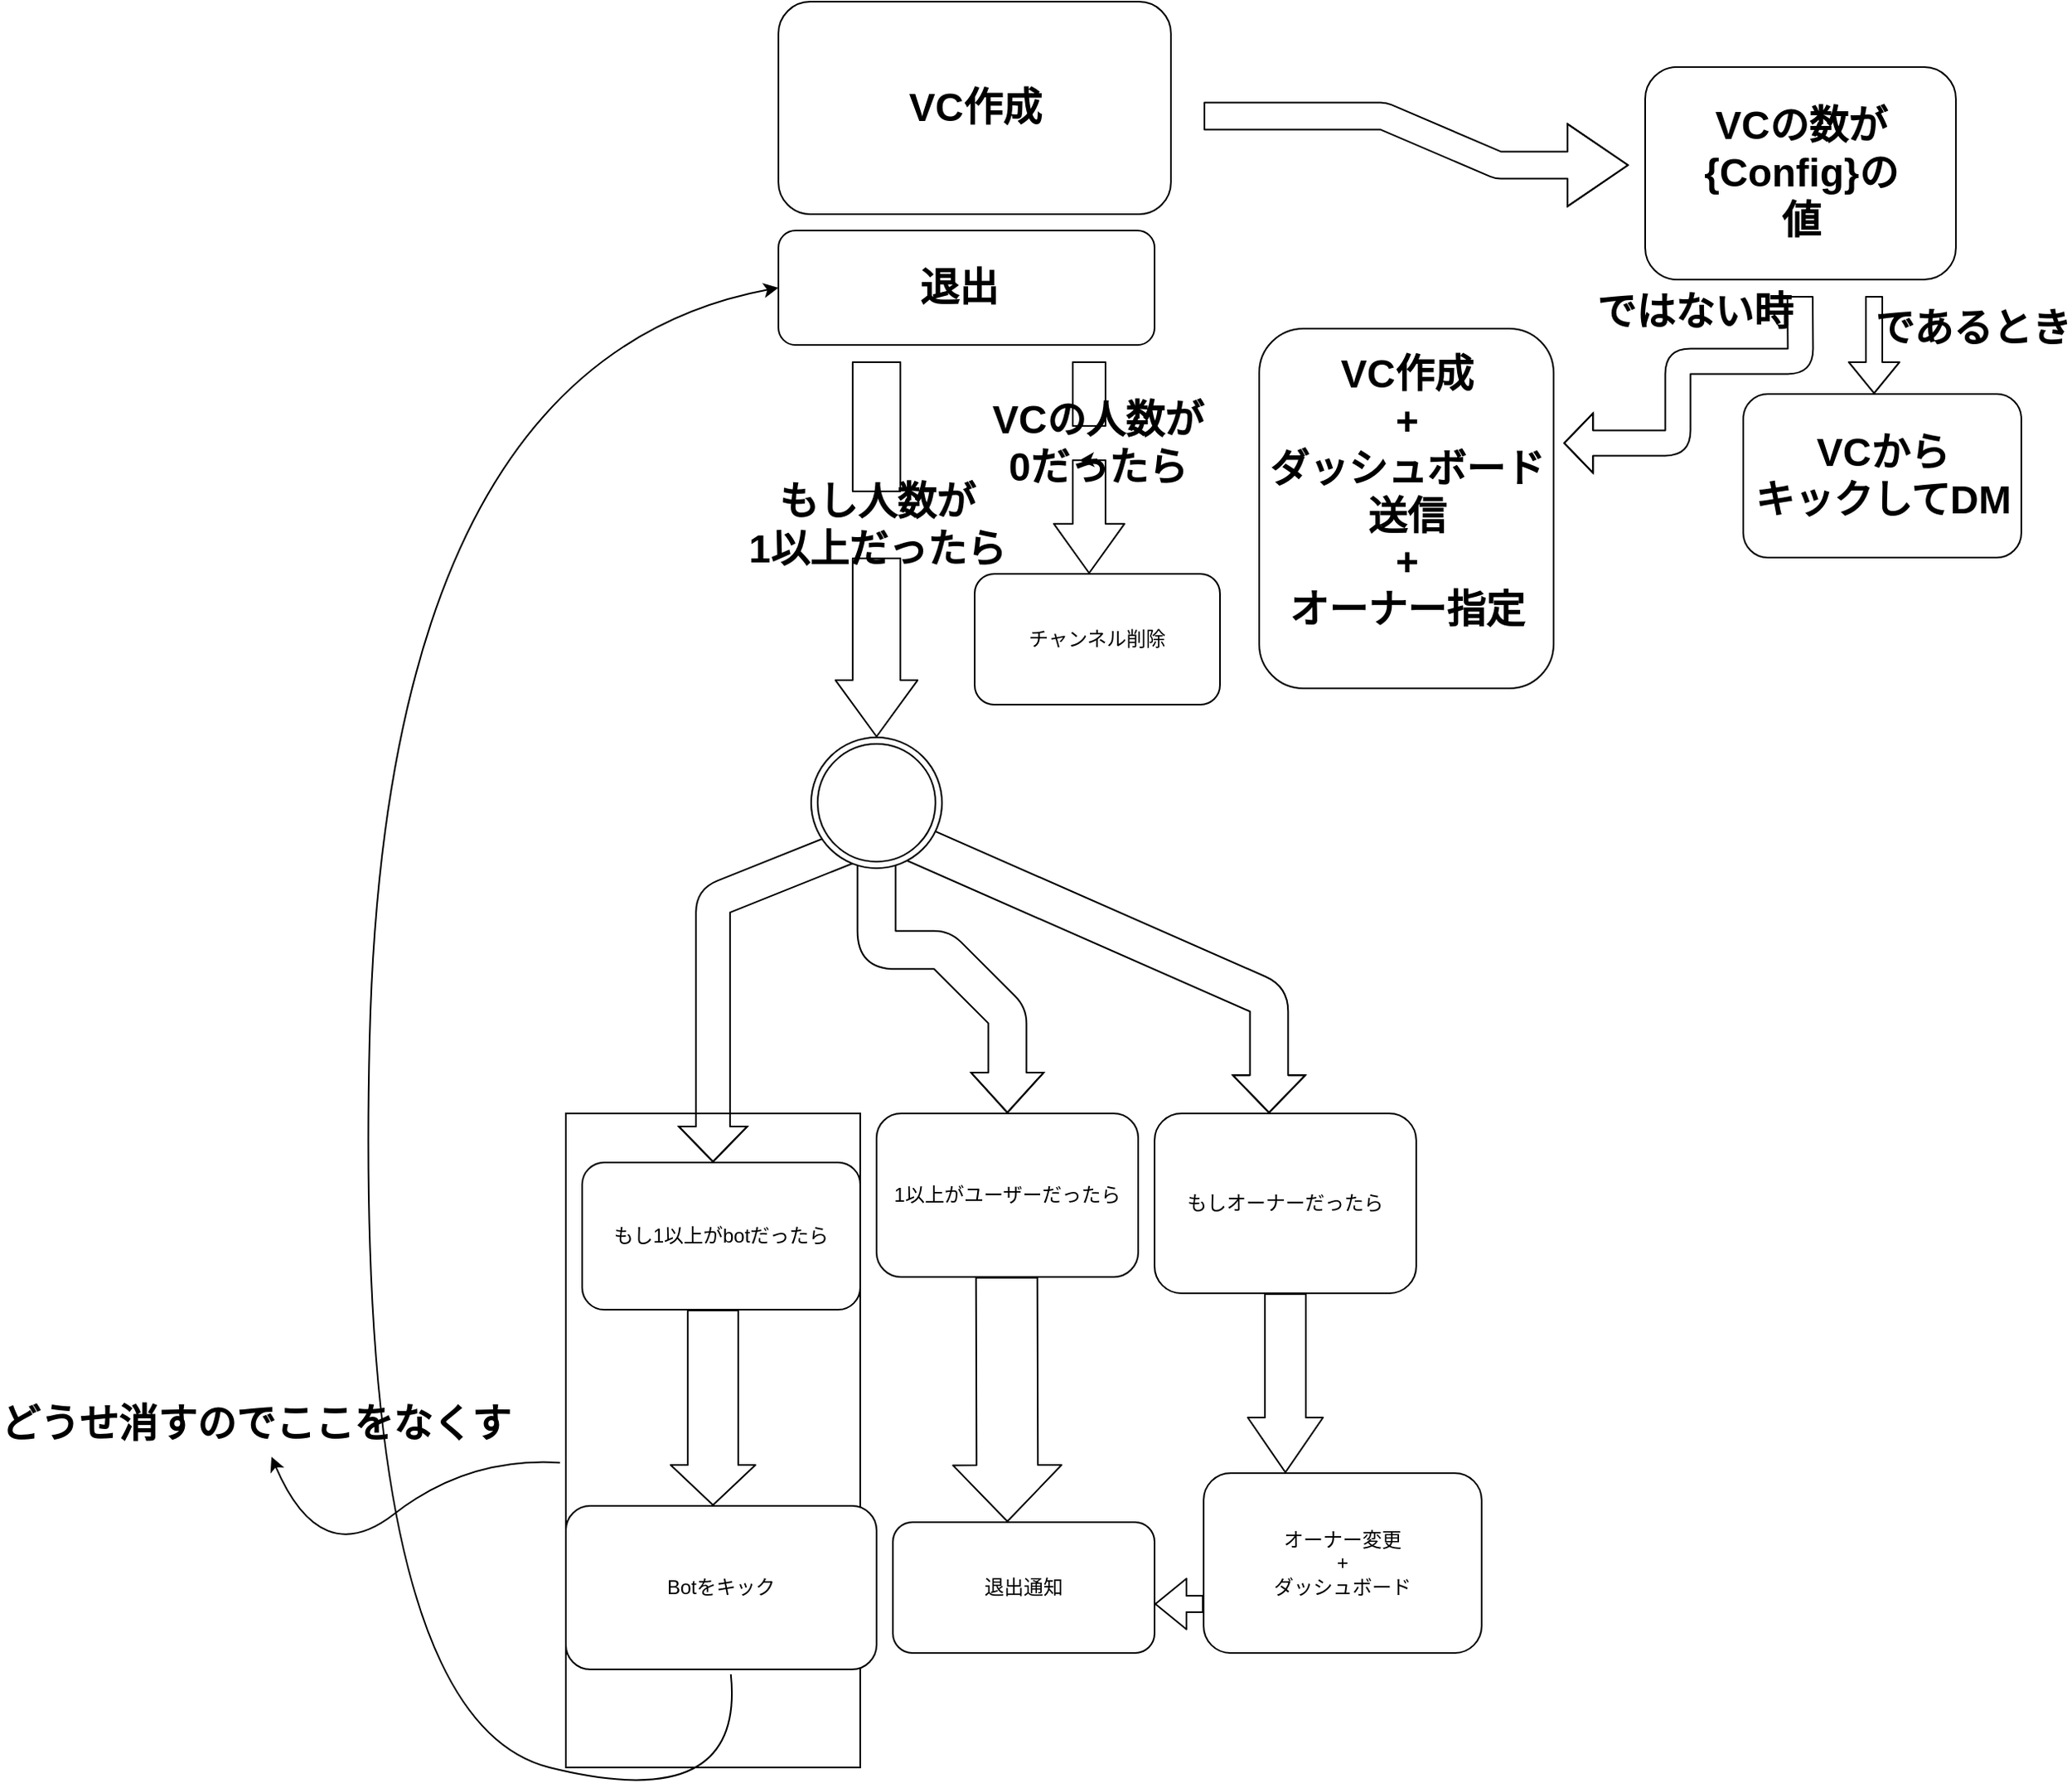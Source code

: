 <mxfile>
    <diagram id="qnEBHfTs_Ac6ON2NvuSR" name="ページ1">
        <mxGraphModel dx="2315" dy="775" grid="1" gridSize="10" guides="1" tooltips="1" connect="1" arrows="1" fold="1" page="1" pageScale="1" pageWidth="827" pageHeight="1169" math="0" shadow="0">
            <root>
                <mxCell id="0"/>
                <mxCell id="1" parent="0"/>
                <mxCell id="56" value="" style="rounded=0;whiteSpace=wrap;html=1;" parent="1" vertex="1">
                    <mxGeometry x="-100" y="710" width="180" height="400" as="geometry"/>
                </mxCell>
                <mxCell id="3" value="" style="rounded=1;whiteSpace=wrap;html=1;" parent="1" vertex="1">
                    <mxGeometry x="30" y="30" width="240" height="130" as="geometry"/>
                </mxCell>
                <mxCell id="6" value="" style="shape=flexArrow;endArrow=classic;html=1;endWidth=32.816;endSize=11.989;width=16.571;" parent="1" edge="1">
                    <mxGeometry width="50" height="50" relative="1" as="geometry">
                        <mxPoint x="290" y="100" as="sourcePoint"/>
                        <mxPoint x="550" y="130" as="targetPoint"/>
                        <Array as="points">
                            <mxPoint x="400" y="100"/>
                            <mxPoint x="470" y="130"/>
                        </Array>
                    </mxGeometry>
                </mxCell>
                <mxCell id="7" value="VC作成" style="text;strokeColor=none;fillColor=none;html=1;fontSize=24;fontStyle=1;verticalAlign=middle;align=center;" parent="1" vertex="1">
                    <mxGeometry x="100" y="75" width="100" height="40" as="geometry"/>
                </mxCell>
                <mxCell id="10" value="" style="rounded=1;whiteSpace=wrap;html=1;" parent="1" vertex="1">
                    <mxGeometry x="560" y="70" width="190" height="130" as="geometry"/>
                </mxCell>
                <mxCell id="11" value="VCの数が&lt;br&gt;{Config}の&lt;br&gt;値" style="text;strokeColor=none;fillColor=none;html=1;fontSize=24;fontStyle=1;verticalAlign=middle;align=center;" parent="1" vertex="1">
                    <mxGeometry x="570" y="80" width="170" height="110" as="geometry"/>
                </mxCell>
                <mxCell id="12" value="" style="shape=flexArrow;endArrow=classic;html=1;width=15.429;endSize=5.537;" parent="1" edge="1">
                    <mxGeometry width="50" height="50" relative="1" as="geometry">
                        <mxPoint x="654.71" y="210" as="sourcePoint"/>
                        <mxPoint x="510" y="300" as="targetPoint"/>
                        <Array as="points">
                            <mxPoint x="655" y="250"/>
                            <mxPoint x="580" y="250"/>
                            <mxPoint x="580" y="300"/>
                        </Array>
                    </mxGeometry>
                </mxCell>
                <mxCell id="13" value="" style="shape=flexArrow;endArrow=classic;html=1;" parent="1" edge="1">
                    <mxGeometry width="50" height="50" relative="1" as="geometry">
                        <mxPoint x="700" y="210" as="sourcePoint"/>
                        <mxPoint x="700" y="270" as="targetPoint"/>
                    </mxGeometry>
                </mxCell>
                <mxCell id="14" value="ではない時" style="text;strokeColor=none;fillColor=none;html=1;fontSize=24;fontStyle=1;verticalAlign=middle;align=center;" parent="1" vertex="1">
                    <mxGeometry x="540" y="200" width="100" height="40" as="geometry"/>
                </mxCell>
                <mxCell id="15" value="であるとき" style="text;strokeColor=none;fillColor=none;html=1;fontSize=24;fontStyle=1;verticalAlign=middle;align=center;" parent="1" vertex="1">
                    <mxGeometry x="710" y="210" width="100" height="40" as="geometry"/>
                </mxCell>
                <mxCell id="17" value="" style="rounded=1;whiteSpace=wrap;html=1;" parent="1" vertex="1">
                    <mxGeometry x="620" y="270" width="170" height="100" as="geometry"/>
                </mxCell>
                <mxCell id="18" value="VCから&lt;br&gt;キックしてDM" style="text;strokeColor=none;fillColor=none;html=1;fontSize=24;fontStyle=1;verticalAlign=middle;align=center;" parent="1" vertex="1">
                    <mxGeometry x="655" y="300" width="100" height="40" as="geometry"/>
                </mxCell>
                <mxCell id="20" value="" style="rounded=1;whiteSpace=wrap;html=1;" parent="1" vertex="1">
                    <mxGeometry x="324" y="230" width="180" height="220" as="geometry"/>
                </mxCell>
                <mxCell id="21" value="VC作成&lt;br&gt;+&lt;br&gt;ダッシュボード&lt;br&gt;送信&lt;br&gt;+&lt;br&gt;オーナー指定" style="text;strokeColor=none;fillColor=none;html=1;fontSize=24;fontStyle=1;verticalAlign=middle;align=center;" parent="1" vertex="1">
                    <mxGeometry x="364" y="310" width="100" height="40" as="geometry"/>
                </mxCell>
                <mxCell id="22" value="" style="shape=flexArrow;endArrow=classic;html=1;width=20;endSize=9.72;endWidth=22.286;startArrow=none;" parent="1" edge="1">
                    <mxGeometry width="50" height="50" relative="1" as="geometry">
                        <mxPoint x="220" y="310" as="sourcePoint"/>
                        <mxPoint x="220" y="380" as="targetPoint"/>
                        <Array as="points"/>
                    </mxGeometry>
                </mxCell>
                <mxCell id="23" value="" style="rounded=1;whiteSpace=wrap;html=1;" parent="1" vertex="1">
                    <mxGeometry x="30" y="170" width="230" height="70" as="geometry"/>
                </mxCell>
                <mxCell id="24" value="退出" style="text;strokeColor=none;fillColor=none;html=1;fontSize=24;fontStyle=1;verticalAlign=middle;align=center;" parent="1" vertex="1">
                    <mxGeometry x="90" y="185" width="100" height="40" as="geometry"/>
                </mxCell>
                <mxCell id="25" value="VCの人数が&lt;br&gt;0だったら" style="text;strokeColor=none;fillColor=none;html=1;fontSize=24;fontStyle=1;verticalAlign=middle;align=center;" parent="1" vertex="1">
                    <mxGeometry x="190" y="290" width="70" height="20" as="geometry"/>
                </mxCell>
                <mxCell id="26" value="" style="shape=flexArrow;endArrow=none;html=1;width=20;endSize=9.72;endWidth=22.286;" parent="1" edge="1">
                    <mxGeometry width="50" height="50" relative="1" as="geometry">
                        <mxPoint x="220" y="250" as="sourcePoint"/>
                        <mxPoint x="220" y="290" as="targetPoint"/>
                        <Array as="points">
                            <mxPoint x="220" y="280"/>
                        </Array>
                    </mxGeometry>
                </mxCell>
                <mxCell id="27" style="edgeStyle=none;html=1;exitX=0.5;exitY=1;exitDx=0;exitDy=0;entryX=0.343;entryY=1.031;entryDx=0;entryDy=0;entryPerimeter=0;" parent="1" source="25" target="25" edge="1">
                    <mxGeometry relative="1" as="geometry"/>
                </mxCell>
                <mxCell id="28" value="チャンネル削除" style="rounded=1;whiteSpace=wrap;html=1;" parent="1" vertex="1">
                    <mxGeometry x="150" y="380" width="150" height="80" as="geometry"/>
                </mxCell>
                <mxCell id="32" value="" style="shape=flexArrow;endArrow=classic;html=1;width=29.167;endSize=11.158;startArrow=none;" parent="1" source="33" target="43" edge="1">
                    <mxGeometry width="50" height="50" relative="1" as="geometry">
                        <mxPoint x="90" y="250" as="sourcePoint"/>
                        <mxPoint x="90" y="460" as="targetPoint"/>
                    </mxGeometry>
                </mxCell>
                <mxCell id="33" value="もし人数が&lt;br&gt;1以上だったら" style="text;strokeColor=none;fillColor=none;html=1;fontSize=24;fontStyle=1;verticalAlign=middle;align=center;" parent="1" vertex="1">
                    <mxGeometry x="40" y="330" width="100" height="40" as="geometry"/>
                </mxCell>
                <mxCell id="34" value="" style="shape=flexArrow;endArrow=none;html=1;width=29.167;endSize=11.158;" parent="1" target="33" edge="1">
                    <mxGeometry width="50" height="50" relative="1" as="geometry">
                        <mxPoint x="90" y="250.0" as="sourcePoint"/>
                        <mxPoint x="90" y="500" as="targetPoint"/>
                    </mxGeometry>
                </mxCell>
                <mxCell id="37" value="" style="shape=flexArrow;endArrow=classic;html=1;width=23.333;endSize=7.308;" parent="1" edge="1">
                    <mxGeometry width="50" height="50" relative="1" as="geometry">
                        <mxPoint x="80" y="530" as="sourcePoint"/>
                        <mxPoint x="330" y="710" as="targetPoint"/>
                        <Array as="points">
                            <mxPoint x="330" y="640"/>
                        </Array>
                    </mxGeometry>
                </mxCell>
                <mxCell id="38" value="" style="shape=flexArrow;endArrow=classic;html=1;width=20.833;endSize=6.825;" parent="1" edge="1">
                    <mxGeometry width="50" height="50" relative="1" as="geometry">
                        <mxPoint x="90" y="540" as="sourcePoint"/>
                        <mxPoint x="-10" y="740" as="targetPoint"/>
                        <Array as="points">
                            <mxPoint x="-10" y="580"/>
                        </Array>
                    </mxGeometry>
                </mxCell>
                <mxCell id="39" value="" style="shape=flexArrow;endArrow=classic;html=1;width=23.333;endSize=7.825;" parent="1" edge="1">
                    <mxGeometry width="50" height="50" relative="1" as="geometry">
                        <mxPoint x="90" y="530" as="sourcePoint"/>
                        <mxPoint x="170" y="710" as="targetPoint"/>
                        <Array as="points">
                            <mxPoint x="90" y="610"/>
                            <mxPoint x="130" y="610"/>
                            <mxPoint x="170" y="650"/>
                        </Array>
                    </mxGeometry>
                </mxCell>
                <mxCell id="43" value="" style="ellipse;shape=doubleEllipse;whiteSpace=wrap;html=1;aspect=fixed;" parent="1" vertex="1">
                    <mxGeometry x="50" y="480" width="80" height="80" as="geometry"/>
                </mxCell>
                <mxCell id="44" value="もし1以上がbotだったら" style="rounded=1;whiteSpace=wrap;html=1;" parent="1" vertex="1">
                    <mxGeometry x="-90" y="740" width="170" height="90" as="geometry"/>
                </mxCell>
                <mxCell id="45" value="" style="shape=flexArrow;endArrow=classic;html=1;width=30.833;endSize=7.825;" parent="1" edge="1">
                    <mxGeometry width="50" height="50" relative="1" as="geometry">
                        <mxPoint x="-10" y="830" as="sourcePoint"/>
                        <mxPoint x="-10" y="950" as="targetPoint"/>
                    </mxGeometry>
                </mxCell>
                <mxCell id="46" value="Botをキック" style="rounded=1;whiteSpace=wrap;html=1;" parent="1" vertex="1">
                    <mxGeometry x="-100" y="950" width="190" height="100" as="geometry"/>
                </mxCell>
                <mxCell id="47" value="" style="curved=1;endArrow=classic;html=1;exitX=0.531;exitY=1.03;exitDx=0;exitDy=0;exitPerimeter=0;entryX=0;entryY=0.5;entryDx=0;entryDy=0;" parent="1" source="46" target="23" edge="1">
                    <mxGeometry width="50" height="50" relative="1" as="geometry">
                        <mxPoint x="20" y="1110" as="sourcePoint"/>
                        <mxPoint x="-90" y="260" as="targetPoint"/>
                        <Array as="points">
                            <mxPoint x="10" y="1140"/>
                            <mxPoint x="-230" y="1080"/>
                            <mxPoint x="-210" y="250"/>
                        </Array>
                    </mxGeometry>
                </mxCell>
                <mxCell id="48" value="1以上がユーザーだったら" style="rounded=1;whiteSpace=wrap;html=1;" parent="1" vertex="1">
                    <mxGeometry x="90" y="710" width="160" height="100" as="geometry"/>
                </mxCell>
                <mxCell id="49" value="" style="shape=flexArrow;endArrow=classic;html=1;width=37.5;endSize=11.133;endWidth=27.917;" parent="1" edge="1">
                    <mxGeometry width="50" height="50" relative="1" as="geometry">
                        <mxPoint x="169.58" y="810" as="sourcePoint"/>
                        <mxPoint x="170" y="960" as="targetPoint"/>
                    </mxGeometry>
                </mxCell>
                <mxCell id="50" value="退出通知" style="rounded=1;whiteSpace=wrap;html=1;" parent="1" vertex="1">
                    <mxGeometry x="100" y="960" width="160" height="80" as="geometry"/>
                </mxCell>
                <mxCell id="51" value="もしオーナーだったら" style="rounded=1;whiteSpace=wrap;html=1;" parent="1" vertex="1">
                    <mxGeometry x="260" y="710" width="160" height="110" as="geometry"/>
                </mxCell>
                <mxCell id="52" value="" style="shape=flexArrow;endArrow=classic;html=1;width=25;endSize=10.825;" parent="1" edge="1">
                    <mxGeometry width="50" height="50" relative="1" as="geometry">
                        <mxPoint x="340" y="820" as="sourcePoint"/>
                        <mxPoint x="340" y="930" as="targetPoint"/>
                    </mxGeometry>
                </mxCell>
                <mxCell id="53" value="オーナー変更&lt;br&gt;+&lt;br&gt;ダッシュボード" style="rounded=1;whiteSpace=wrap;html=1;" parent="1" vertex="1">
                    <mxGeometry x="290" y="930" width="170" height="110" as="geometry"/>
                </mxCell>
                <mxCell id="54" value="" style="shape=flexArrow;endArrow=classic;html=1;" parent="1" edge="1">
                    <mxGeometry width="50" height="50" relative="1" as="geometry">
                        <mxPoint x="290" y="1010" as="sourcePoint"/>
                        <mxPoint x="260" y="1010" as="targetPoint"/>
                        <Array as="points">
                            <mxPoint x="290" y="1010"/>
                        </Array>
                    </mxGeometry>
                </mxCell>
                <mxCell id="57" value="" style="curved=1;endArrow=classic;html=1;exitX=-0.02;exitY=0.534;exitDx=0;exitDy=0;exitPerimeter=0;" parent="1" source="56" edge="1">
                    <mxGeometry width="50" height="50" relative="1" as="geometry">
                        <mxPoint x="-140" y="910" as="sourcePoint"/>
                        <mxPoint x="-280" y="920" as="targetPoint"/>
                        <Array as="points">
                            <mxPoint x="-160" y="920"/>
                            <mxPoint x="-250" y="990"/>
                        </Array>
                    </mxGeometry>
                </mxCell>
                <mxCell id="58" value="どうせ消すのでここをなくす" style="text;strokeColor=none;fillColor=none;html=1;fontSize=24;fontStyle=1;verticalAlign=middle;align=center;" parent="1" vertex="1">
                    <mxGeometry x="-340" y="880" width="100" height="40" as="geometry"/>
                </mxCell>
            </root>
        </mxGraphModel>
    </diagram>
    <diagram id="817xMwReay4KPxo4FLLE" name="ページ2">
        <mxGraphModel dx="1488" dy="775" grid="1" gridSize="10" guides="1" tooltips="1" connect="1" arrows="1" fold="1" page="1" pageScale="1" pageWidth="827" pageHeight="1169" math="0" shadow="0">
            <root>
                <mxCell id="egB7ZYbfMmoomBiSyNB0-0"/>
                <mxCell id="egB7ZYbfMmoomBiSyNB0-1" parent="egB7ZYbfMmoomBiSyNB0-0"/>
                <mxCell id="egB7ZYbfMmoomBiSyNB0-2" value="ロックモード" style="rounded=1;whiteSpace=wrap;html=1;" parent="egB7ZYbfMmoomBiSyNB0-1" vertex="1">
                    <mxGeometry x="590" y="20" width="210" height="120" as="geometry"/>
                </mxCell>
                <mxCell id="egB7ZYbfMmoomBiSyNB0-3" value="" style="shape=flexArrow;endArrow=classic;html=1;width=22.759;endSize=9.559;entryX=0.5;entryY=0;entryDx=0;entryDy=0;" parent="egB7ZYbfMmoomBiSyNB0-1" target="egB7ZYbfMmoomBiSyNB0-4" edge="1">
                    <mxGeometry width="50" height="50" relative="1" as="geometry">
                        <mxPoint x="695" y="140" as="sourcePoint"/>
                        <mxPoint x="694.66" y="230" as="targetPoint"/>
                    </mxGeometry>
                </mxCell>
                <mxCell id="egB7ZYbfMmoomBiSyNB0-4" value="チャンネルの接続権限をはく奪" style="rounded=1;whiteSpace=wrap;html=1;" parent="egB7ZYbfMmoomBiSyNB0-1" vertex="1">
                    <mxGeometry x="605" y="240" width="180" height="120" as="geometry"/>
                </mxCell>
                <mxCell id="egB7ZYbfMmoomBiSyNB0-5" value="申請モード" style="rounded=1;whiteSpace=wrap;html=1;" parent="egB7ZYbfMmoomBiSyNB0-1" vertex="1">
                    <mxGeometry x="370" y="20" width="190" height="120" as="geometry"/>
                </mxCell>
                <mxCell id="egB7ZYbfMmoomBiSyNB0-6" value="" style="shape=flexArrow;endArrow=classic;html=1;width=26.897;endSize=9.241;endWidth=18.145;entryX=0.5;entryY=0;entryDx=0;entryDy=0;" parent="egB7ZYbfMmoomBiSyNB0-1" target="egB7ZYbfMmoomBiSyNB0-7" edge="1">
                    <mxGeometry width="50" height="50" relative="1" as="geometry">
                        <mxPoint x="464.66" y="140" as="sourcePoint"/>
                        <mxPoint x="465" y="230" as="targetPoint"/>
                    </mxGeometry>
                </mxCell>
                <mxCell id="egB7ZYbfMmoomBiSyNB0-7" value="選択した人だけ権限付与&lt;br&gt;↓&lt;br&gt;入ったらロックと同じようにする" style="rounded=1;whiteSpace=wrap;html=1;" parent="egB7ZYbfMmoomBiSyNB0-1" vertex="1">
                    <mxGeometry x="380" y="240" width="170" height="110" as="geometry"/>
                </mxCell>
                <mxCell id="egB7ZYbfMmoomBiSyNB0-9" value="通常モード" style="rounded=1;whiteSpace=wrap;html=1;" parent="egB7ZYbfMmoomBiSyNB0-1" vertex="1">
                    <mxGeometry x="180" y="20" width="180" height="120" as="geometry"/>
                </mxCell>
                <mxCell id="egB7ZYbfMmoomBiSyNB0-10" value="そのまま" style="rounded=1;whiteSpace=wrap;html=1;" parent="egB7ZYbfMmoomBiSyNB0-1" vertex="1">
                    <mxGeometry x="185" y="240" width="170" height="100" as="geometry"/>
                </mxCell>
                <mxCell id="egB7ZYbfMmoomBiSyNB0-13" value="" style="shape=flexArrow;endArrow=classic;html=1;entryX=0.5;entryY=0;entryDx=0;entryDy=0;exitX=0.5;exitY=1;exitDx=0;exitDy=0;width=29.655;endSize=9.303;" parent="egB7ZYbfMmoomBiSyNB0-1" source="egB7ZYbfMmoomBiSyNB0-9" target="egB7ZYbfMmoomBiSyNB0-10" edge="1">
                    <mxGeometry width="50" height="50" relative="1" as="geometry">
                        <mxPoint x="290" y="180" as="sourcePoint"/>
                        <mxPoint x="200" y="160" as="targetPoint"/>
                    </mxGeometry>
                </mxCell>
            </root>
        </mxGraphModel>
    </diagram>
</mxfile>